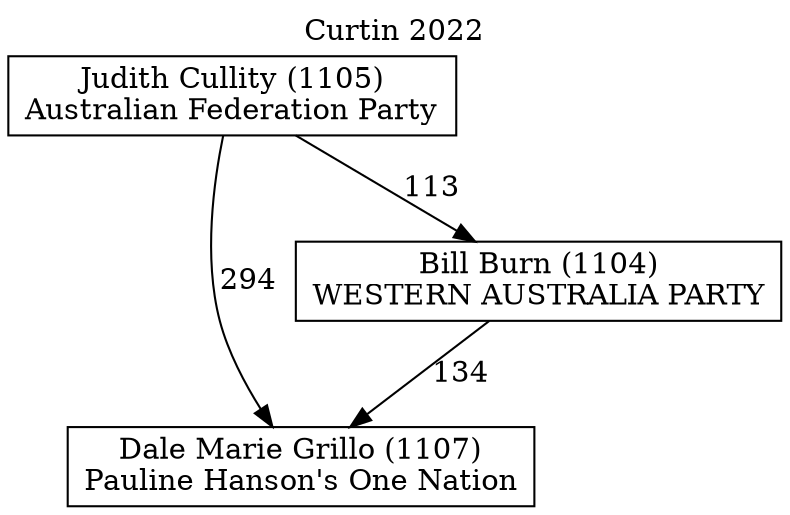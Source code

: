 // House preference flow
digraph "Dale Marie Grillo (1107)_Curtin_2022" {
	graph [label="Curtin 2022" labelloc=t mclimit=10]
	node [shape=box]
	"Dale Marie Grillo (1107)" [label="Dale Marie Grillo (1107)
Pauline Hanson's One Nation"]
	"Bill Burn (1104)" [label="Bill Burn (1104)
WESTERN AUSTRALIA PARTY"]
	"Judith Cullity (1105)" [label="Judith Cullity (1105)
Australian Federation Party"]
	"Bill Burn (1104)" -> "Dale Marie Grillo (1107)" [label=134]
	"Judith Cullity (1105)" -> "Bill Burn (1104)" [label=113]
	"Judith Cullity (1105)" -> "Dale Marie Grillo (1107)" [label=294]
}
